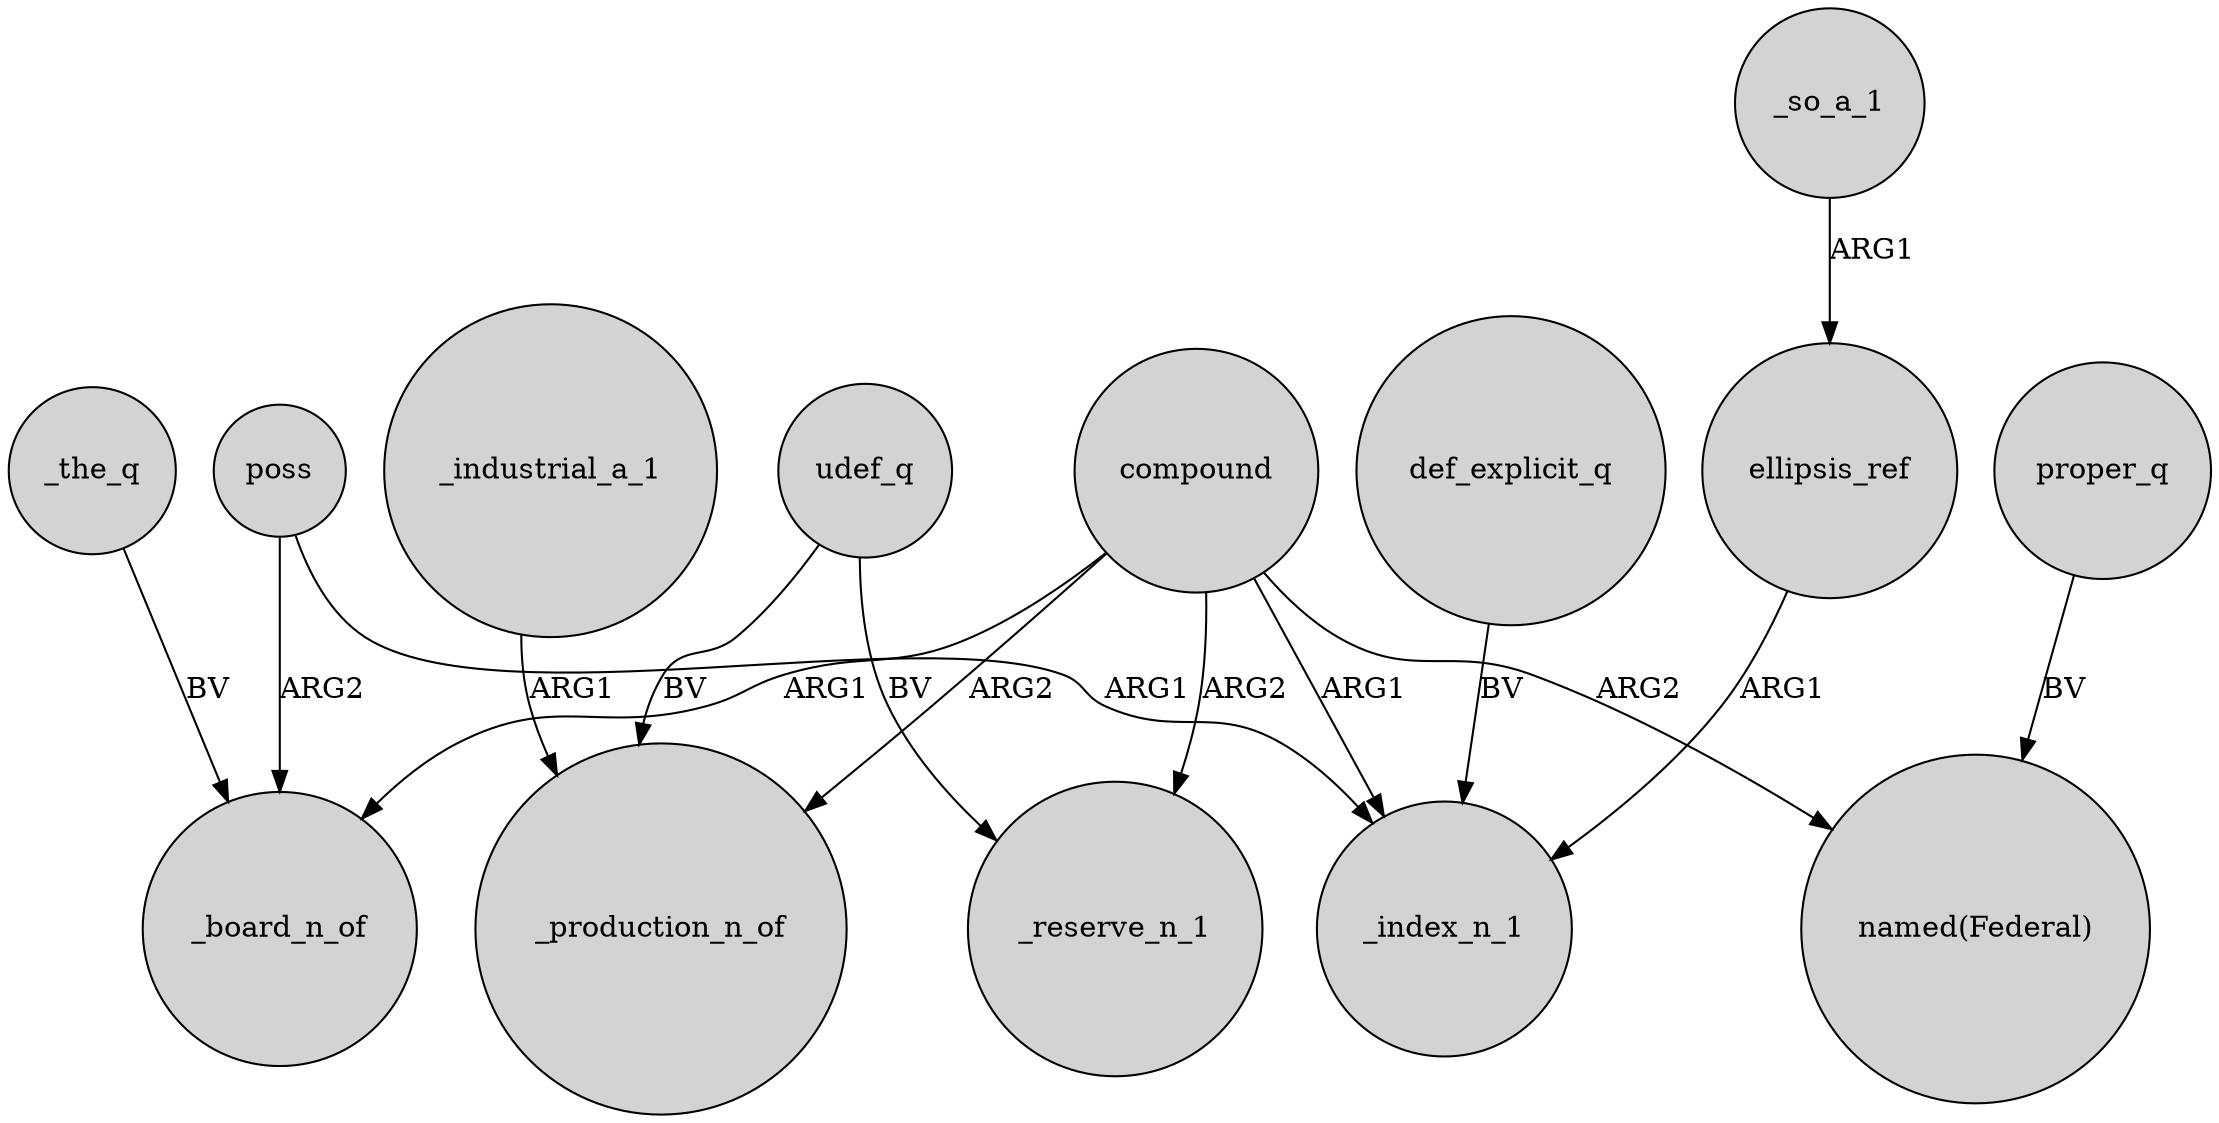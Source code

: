 digraph {
	node [shape=circle style=filled]
	poss -> _board_n_of [label=ARG2]
	udef_q -> _production_n_of [label=BV]
	compound -> _index_n_1 [label=ARG1]
	compound -> _production_n_of [label=ARG2]
	_industrial_a_1 -> _production_n_of [label=ARG1]
	udef_q -> _reserve_n_1 [label=BV]
	_the_q -> _board_n_of [label=BV]
	compound -> "named(Federal)" [label=ARG2]
	compound -> _board_n_of [label=ARG1]
	compound -> _reserve_n_1 [label=ARG2]
	def_explicit_q -> _index_n_1 [label=BV]
	_so_a_1 -> ellipsis_ref [label=ARG1]
	proper_q -> "named(Federal)" [label=BV]
	poss -> _index_n_1 [label=ARG1]
	ellipsis_ref -> _index_n_1 [label=ARG1]
}
